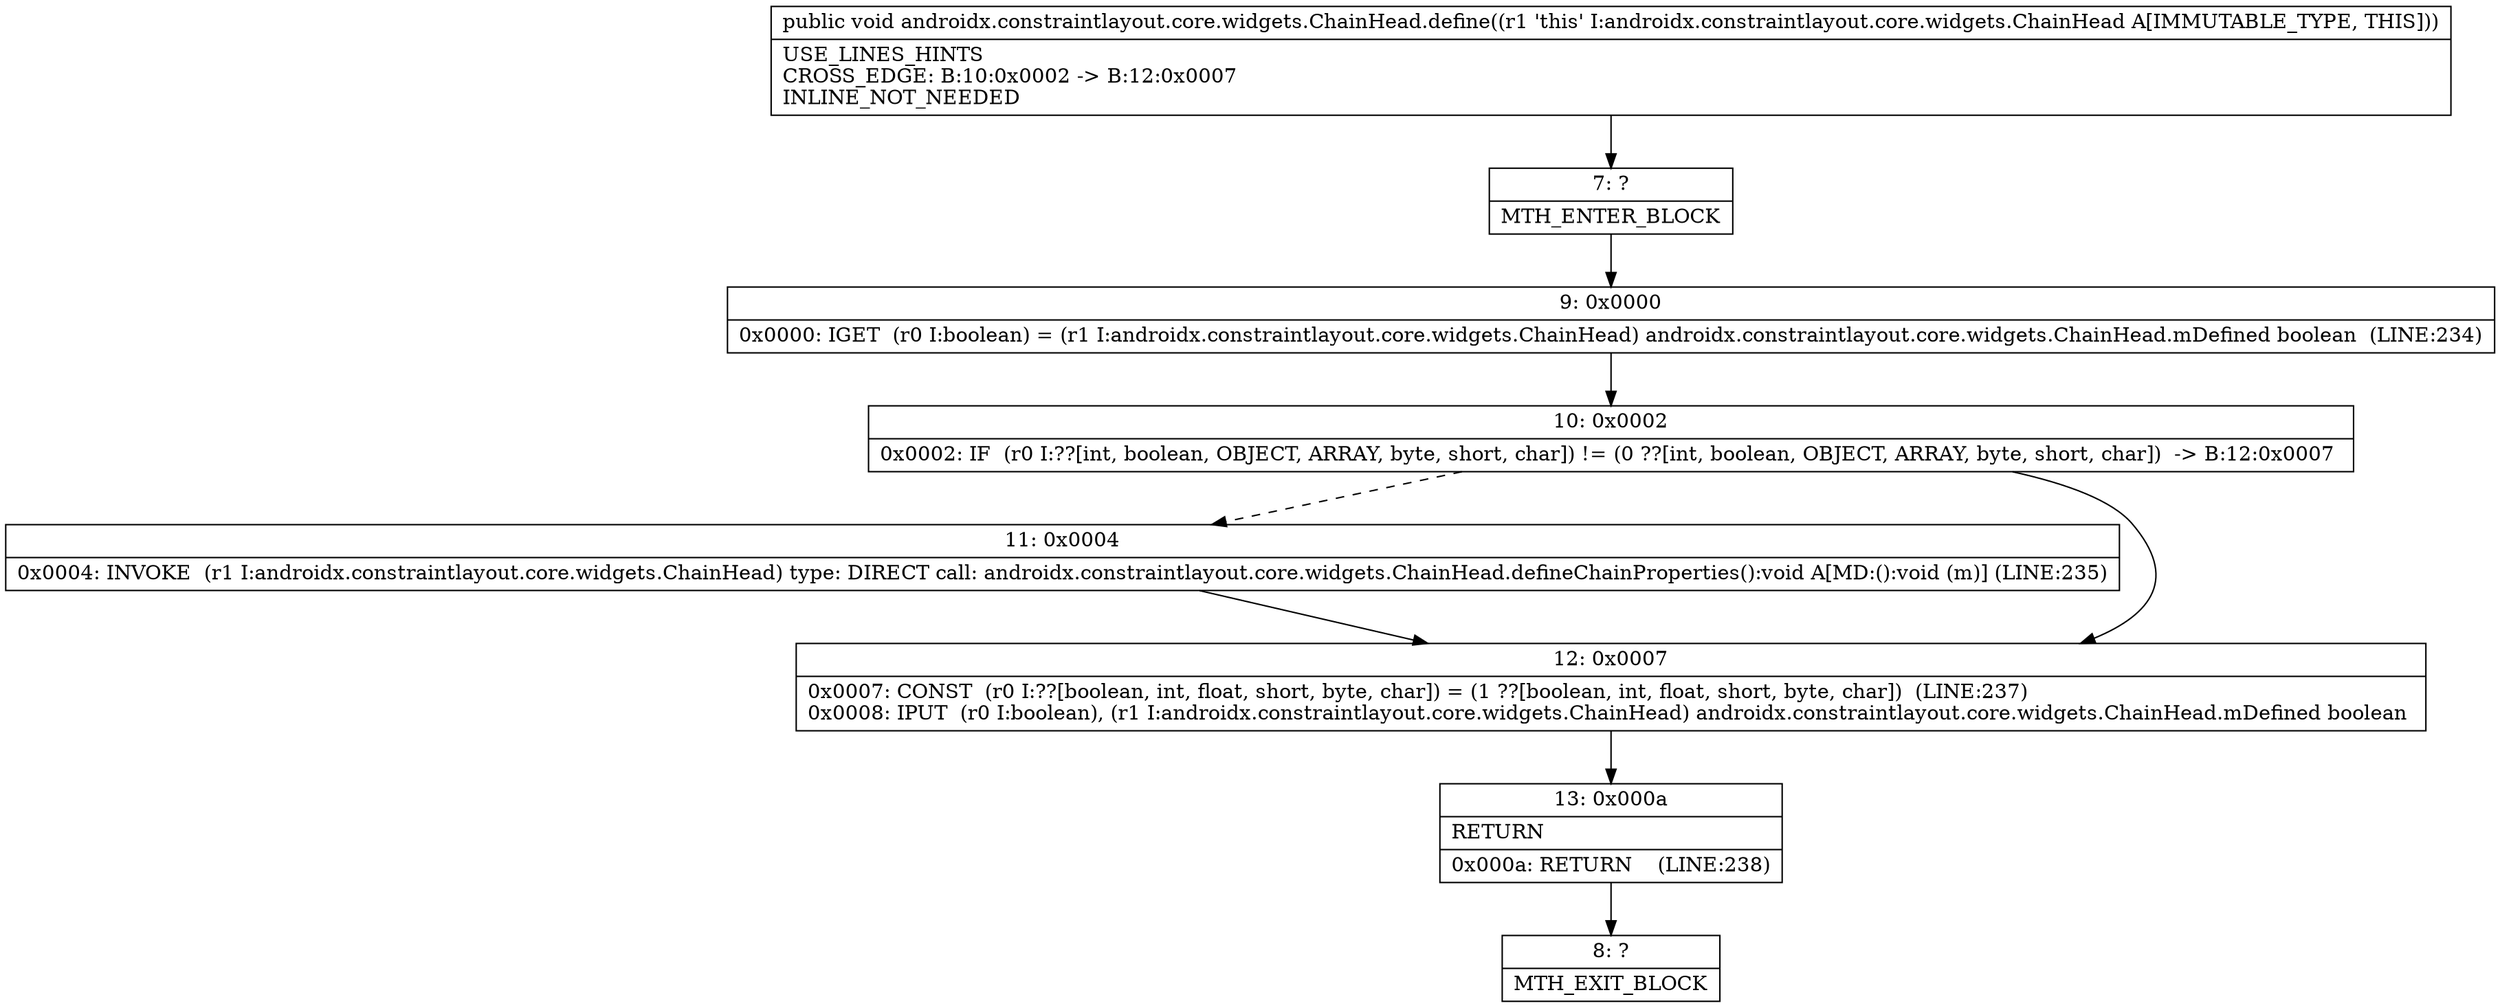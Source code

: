 digraph "CFG forandroidx.constraintlayout.core.widgets.ChainHead.define()V" {
Node_7 [shape=record,label="{7\:\ ?|MTH_ENTER_BLOCK\l}"];
Node_9 [shape=record,label="{9\:\ 0x0000|0x0000: IGET  (r0 I:boolean) = (r1 I:androidx.constraintlayout.core.widgets.ChainHead) androidx.constraintlayout.core.widgets.ChainHead.mDefined boolean  (LINE:234)\l}"];
Node_10 [shape=record,label="{10\:\ 0x0002|0x0002: IF  (r0 I:??[int, boolean, OBJECT, ARRAY, byte, short, char]) != (0 ??[int, boolean, OBJECT, ARRAY, byte, short, char])  \-\> B:12:0x0007 \l}"];
Node_11 [shape=record,label="{11\:\ 0x0004|0x0004: INVOKE  (r1 I:androidx.constraintlayout.core.widgets.ChainHead) type: DIRECT call: androidx.constraintlayout.core.widgets.ChainHead.defineChainProperties():void A[MD:():void (m)] (LINE:235)\l}"];
Node_12 [shape=record,label="{12\:\ 0x0007|0x0007: CONST  (r0 I:??[boolean, int, float, short, byte, char]) = (1 ??[boolean, int, float, short, byte, char])  (LINE:237)\l0x0008: IPUT  (r0 I:boolean), (r1 I:androidx.constraintlayout.core.widgets.ChainHead) androidx.constraintlayout.core.widgets.ChainHead.mDefined boolean \l}"];
Node_13 [shape=record,label="{13\:\ 0x000a|RETURN\l|0x000a: RETURN    (LINE:238)\l}"];
Node_8 [shape=record,label="{8\:\ ?|MTH_EXIT_BLOCK\l}"];
MethodNode[shape=record,label="{public void androidx.constraintlayout.core.widgets.ChainHead.define((r1 'this' I:androidx.constraintlayout.core.widgets.ChainHead A[IMMUTABLE_TYPE, THIS]))  | USE_LINES_HINTS\lCROSS_EDGE: B:10:0x0002 \-\> B:12:0x0007\lINLINE_NOT_NEEDED\l}"];
MethodNode -> Node_7;Node_7 -> Node_9;
Node_9 -> Node_10;
Node_10 -> Node_11[style=dashed];
Node_10 -> Node_12;
Node_11 -> Node_12;
Node_12 -> Node_13;
Node_13 -> Node_8;
}

